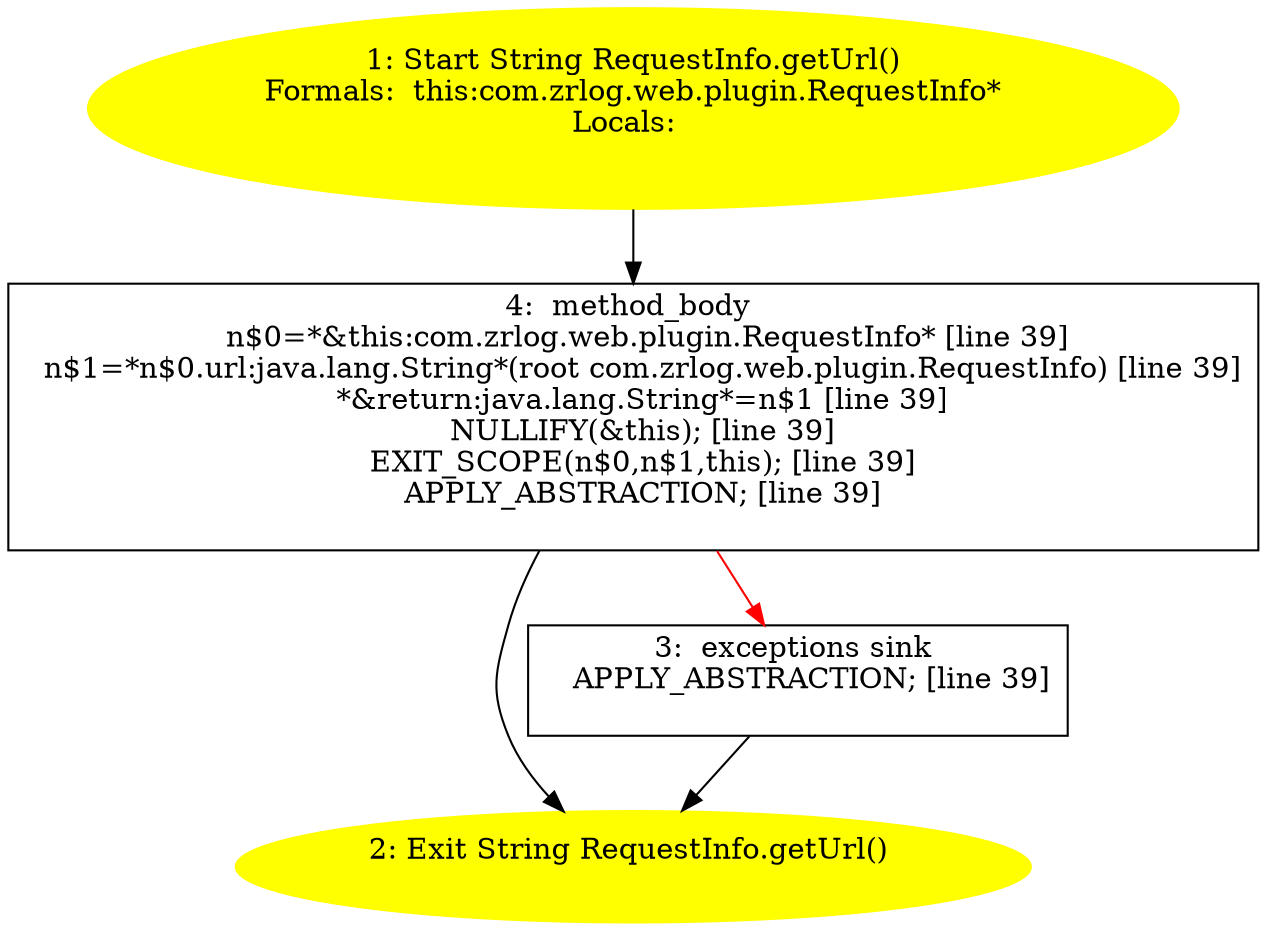 /* @generated */
digraph cfg {
"com.zrlog.web.plugin.RequestInfo.getUrl():java.lang.String.511875e472fa0913d5dc0f672419db86_1" [label="1: Start String RequestInfo.getUrl()\nFormals:  this:com.zrlog.web.plugin.RequestInfo*\nLocals:  \n  " color=yellow style=filled]
	

	 "com.zrlog.web.plugin.RequestInfo.getUrl():java.lang.String.511875e472fa0913d5dc0f672419db86_1" -> "com.zrlog.web.plugin.RequestInfo.getUrl():java.lang.String.511875e472fa0913d5dc0f672419db86_4" ;
"com.zrlog.web.plugin.RequestInfo.getUrl():java.lang.String.511875e472fa0913d5dc0f672419db86_2" [label="2: Exit String RequestInfo.getUrl() \n  " color=yellow style=filled]
	

"com.zrlog.web.plugin.RequestInfo.getUrl():java.lang.String.511875e472fa0913d5dc0f672419db86_3" [label="3:  exceptions sink \n   APPLY_ABSTRACTION; [line 39]\n " shape="box"]
	

	 "com.zrlog.web.plugin.RequestInfo.getUrl():java.lang.String.511875e472fa0913d5dc0f672419db86_3" -> "com.zrlog.web.plugin.RequestInfo.getUrl():java.lang.String.511875e472fa0913d5dc0f672419db86_2" ;
"com.zrlog.web.plugin.RequestInfo.getUrl():java.lang.String.511875e472fa0913d5dc0f672419db86_4" [label="4:  method_body \n   n$0=*&this:com.zrlog.web.plugin.RequestInfo* [line 39]\n  n$1=*n$0.url:java.lang.String*(root com.zrlog.web.plugin.RequestInfo) [line 39]\n  *&return:java.lang.String*=n$1 [line 39]\n  NULLIFY(&this); [line 39]\n  EXIT_SCOPE(n$0,n$1,this); [line 39]\n  APPLY_ABSTRACTION; [line 39]\n " shape="box"]
	

	 "com.zrlog.web.plugin.RequestInfo.getUrl():java.lang.String.511875e472fa0913d5dc0f672419db86_4" -> "com.zrlog.web.plugin.RequestInfo.getUrl():java.lang.String.511875e472fa0913d5dc0f672419db86_2" ;
	 "com.zrlog.web.plugin.RequestInfo.getUrl():java.lang.String.511875e472fa0913d5dc0f672419db86_4" -> "com.zrlog.web.plugin.RequestInfo.getUrl():java.lang.String.511875e472fa0913d5dc0f672419db86_3" [color="red" ];
}
